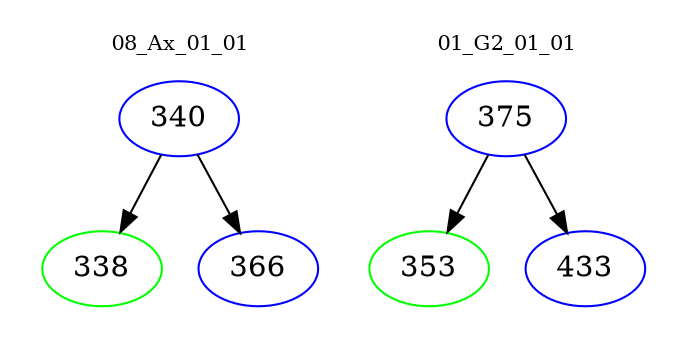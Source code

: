 digraph{
subgraph cluster_0 {
color = white
label = "08_Ax_01_01";
fontsize=10;
T0_340 [label="340", color="blue"]
T0_340 -> T0_338 [color="black"]
T0_338 [label="338", color="green"]
T0_340 -> T0_366 [color="black"]
T0_366 [label="366", color="blue"]
}
subgraph cluster_1 {
color = white
label = "01_G2_01_01";
fontsize=10;
T1_375 [label="375", color="blue"]
T1_375 -> T1_353 [color="black"]
T1_353 [label="353", color="green"]
T1_375 -> T1_433 [color="black"]
T1_433 [label="433", color="blue"]
}
}

